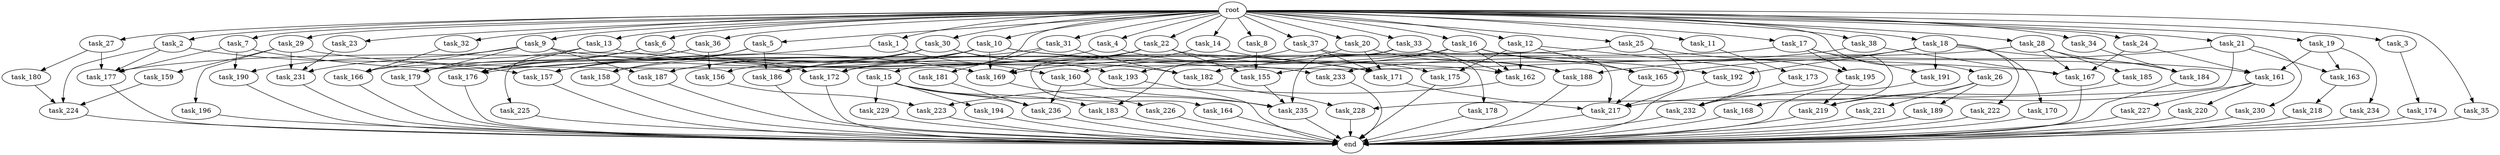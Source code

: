 digraph G {
  task_171 [size="1228360646.656000"];
  task_32 [size="1.024000"];
  task_191 [size="730144440.320000"];
  task_220 [size="420906795.008000"];
  task_156 [size="558345748.480000"];
  task_27 [size="1.024000"];
  task_4 [size="1.024000"];
  task_2 [size="1.024000"];
  task_13 [size="1.024000"];
  task_224 [size="532575944.704000"];
  task_186 [size="979252543.488000"];
  task_177 [size="1288490188.800000"];
  task_228 [size="1073741824.000000"];
  task_223 [size="1168231104.512000"];
  task_6 [size="1.024000"];
  task_9 [size="1.024000"];
  task_20 [size="1.024000"];
  task_175 [size="292057776.128000"];
  task_179 [size="1391569403.904000"];
  task_189 [size="858993459.200000"];
  task_159 [size="77309411.328000"];
  task_188 [size="944892805.120000"];
  task_164 [size="420906795.008000"];
  task_231 [size="807453851.648000"];
  task_158 [size="558345748.480000"];
  task_183 [size="68719476.736000"];
  task_31 [size="1.024000"];
  task_14 [size="1.024000"];
  task_230 [size="214748364.800000"];
  task_16 [size="1.024000"];
  task_185 [size="34359738.368000"];
  task_194 [size="34359738.368000"];
  task_161 [size="1151051235.328000"];
  task_170 [size="309237645.312000"];
  task_15 [size="1.024000"];
  task_10 [size="1.024000"];
  task_173 [size="858993459.200000"];
  task_29 [size="1.024000"];
  task_222 [size="309237645.312000"];
  task_162 [size="1185410973.696000"];
  task_155 [size="1975684956.160000"];
  task_190 [size="687194767.360000"];
  task_221 [size="858993459.200000"];
  task_26 [size="1.024000"];
  task_25 [size="1.024000"];
  end [size="0.000000"];
  task_227 [size="420906795.008000"];
  task_169 [size="1056561954.816000"];
  task_7 [size="1.024000"];
  task_235 [size="652835028.992000"];
  task_180 [size="214748364.800000"];
  task_18 [size="1.024000"];
  task_12 [size="1.024000"];
  task_36 [size="1.024000"];
  task_33 [size="1.024000"];
  task_182 [size="1056561954.816000"];
  task_229 [size="34359738.368000"];
  task_236 [size="489626271.744000"];
  task_167 [size="979252543.488000"];
  task_184 [size="893353197.568000"];
  task_174 [size="858993459.200000"];
  task_218 [size="77309411.328000"];
  task_21 [size="1.024000"];
  task_37 [size="1.024000"];
  task_196 [size="77309411.328000"];
  task_187 [size="1391569403.904000"];
  task_23 [size="1.024000"];
  task_176 [size="1400159338.496000"];
  root [size="0.000000"];
  task_5 [size="1.024000"];
  task_195 [size="970662608.896000"];
  task_193 [size="730144440.320000"];
  task_11 [size="1.024000"];
  task_219 [size="1245540515.840000"];
  task_234 [size="420906795.008000"];
  task_3 [size="1.024000"];
  task_166 [size="1314259992.576000"];
  task_19 [size="1.024000"];
  task_225 [size="137438953.472000"];
  task_232 [size="833223655.424000"];
  task_22 [size="1.024000"];
  task_28 [size="1.024000"];
  task_165 [size="1382979469.312000"];
  task_34 [size="1.024000"];
  task_233 [size="455266533.376000"];
  task_226 [size="214748364.800000"];
  task_17 [size="1.024000"];
  task_168 [size="420906795.008000"];
  task_192 [size="1168231104.512000"];
  task_217 [size="2001454759.936000"];
  task_178 [size="77309411.328000"];
  task_157 [size="1494648619.008000"];
  task_1 [size="1.024000"];
  task_160 [size="936302870.528000"];
  task_181 [size="420906795.008000"];
  task_172 [size="1391569403.904000"];
  task_35 [size="1.024000"];
  task_163 [size="635655159.808000"];
  task_30 [size="1.024000"];
  task_38 [size="1.024000"];
  task_24 [size="1.024000"];
  task_8 [size="1.024000"];

  task_171 -> task_217 [size="838860800.000000"];
  task_32 -> task_166 [size="209715200.000000"];
  task_191 -> end [size="1.000000"];
  task_220 -> end [size="1.000000"];
  task_156 -> task_223 [size="838860800.000000"];
  task_27 -> task_180 [size="209715200.000000"];
  task_27 -> task_177 [size="209715200.000000"];
  task_4 -> task_186 [size="411041792.000000"];
  task_4 -> task_171 [size="411041792.000000"];
  task_2 -> task_224 [size="75497472.000000"];
  task_2 -> task_157 [size="75497472.000000"];
  task_2 -> task_177 [size="75497472.000000"];
  task_13 -> task_231 [size="411041792.000000"];
  task_13 -> task_176 [size="411041792.000000"];
  task_13 -> task_233 [size="411041792.000000"];
  task_224 -> end [size="1.000000"];
  task_186 -> end [size="1.000000"];
  task_177 -> end [size="1.000000"];
  task_228 -> end [size="1.000000"];
  task_223 -> end [size="1.000000"];
  task_6 -> task_176 [size="411041792.000000"];
  task_6 -> task_179 [size="411041792.000000"];
  task_6 -> task_171 [size="411041792.000000"];
  task_9 -> task_187 [size="536870912.000000"];
  task_9 -> task_179 [size="536870912.000000"];
  task_9 -> task_172 [size="536870912.000000"];
  task_9 -> task_166 [size="536870912.000000"];
  task_9 -> task_190 [size="536870912.000000"];
  task_20 -> task_193 [size="301989888.000000"];
  task_20 -> task_171 [size="301989888.000000"];
  task_20 -> task_188 [size="301989888.000000"];
  task_175 -> end [size="1.000000"];
  task_179 -> end [size="1.000000"];
  task_189 -> end [size="1.000000"];
  task_159 -> task_224 [size="411041792.000000"];
  task_188 -> end [size="1.000000"];
  task_164 -> end [size="1.000000"];
  task_231 -> end [size="1.000000"];
  task_158 -> end [size="1.000000"];
  task_183 -> end [size="1.000000"];
  task_31 -> task_187 [size="411041792.000000"];
  task_31 -> task_182 [size="411041792.000000"];
  task_31 -> task_181 [size="411041792.000000"];
  task_14 -> task_175 [size="75497472.000000"];
  task_14 -> task_169 [size="75497472.000000"];
  task_230 -> end [size="1.000000"];
  task_16 -> task_192 [size="838860800.000000"];
  task_16 -> task_155 [size="838860800.000000"];
  task_16 -> task_165 [size="838860800.000000"];
  task_16 -> task_177 [size="838860800.000000"];
  task_16 -> task_162 [size="838860800.000000"];
  task_185 -> task_219 [size="75497472.000000"];
  task_194 -> end [size="1.000000"];
  task_161 -> task_227 [size="411041792.000000"];
  task_161 -> task_220 [size="411041792.000000"];
  task_161 -> task_217 [size="411041792.000000"];
  task_170 -> end [size="1.000000"];
  task_15 -> task_194 [size="33554432.000000"];
  task_15 -> task_183 [size="33554432.000000"];
  task_15 -> task_229 [size="33554432.000000"];
  task_15 -> task_235 [size="33554432.000000"];
  task_15 -> task_236 [size="33554432.000000"];
  task_10 -> task_167 [size="411041792.000000"];
  task_10 -> task_169 [size="411041792.000000"];
  task_10 -> task_158 [size="411041792.000000"];
  task_10 -> task_161 [size="411041792.000000"];
  task_10 -> task_176 [size="411041792.000000"];
  task_10 -> task_156 [size="411041792.000000"];
  task_10 -> task_172 [size="411041792.000000"];
  task_173 -> task_232 [size="301989888.000000"];
  task_29 -> task_231 [size="75497472.000000"];
  task_29 -> task_162 [size="75497472.000000"];
  task_29 -> task_159 [size="75497472.000000"];
  task_29 -> task_196 [size="75497472.000000"];
  task_222 -> end [size="1.000000"];
  task_162 -> task_223 [size="301989888.000000"];
  task_155 -> task_235 [size="536870912.000000"];
  task_190 -> end [size="1.000000"];
  task_221 -> end [size="1.000000"];
  task_26 -> task_221 [size="838860800.000000"];
  task_26 -> task_189 [size="838860800.000000"];
  task_26 -> task_219 [size="838860800.000000"];
  task_25 -> task_195 [size="536870912.000000"];
  task_25 -> task_166 [size="536870912.000000"];
  task_25 -> task_217 [size="536870912.000000"];
  task_227 -> end [size="1.000000"];
  task_169 -> task_226 [size="209715200.000000"];
  task_7 -> task_169 [size="134217728.000000"];
  task_7 -> task_177 [size="134217728.000000"];
  task_7 -> task_190 [size="134217728.000000"];
  task_235 -> end [size="1.000000"];
  task_180 -> task_224 [size="33554432.000000"];
  task_18 -> task_184 [size="301989888.000000"];
  task_18 -> task_222 [size="301989888.000000"];
  task_18 -> task_192 [size="301989888.000000"];
  task_18 -> task_191 [size="301989888.000000"];
  task_18 -> task_165 [size="301989888.000000"];
  task_18 -> task_170 [size="301989888.000000"];
  task_12 -> task_175 [size="209715200.000000"];
  task_12 -> task_232 [size="209715200.000000"];
  task_12 -> task_162 [size="209715200.000000"];
  task_12 -> task_165 [size="209715200.000000"];
  task_36 -> task_176 [size="134217728.000000"];
  task_36 -> task_156 [size="134217728.000000"];
  task_36 -> task_225 [size="134217728.000000"];
  task_33 -> task_217 [size="33554432.000000"];
  task_33 -> task_183 [size="33554432.000000"];
  task_33 -> task_162 [size="33554432.000000"];
  task_33 -> task_235 [size="33554432.000000"];
  task_182 -> task_228 [size="838860800.000000"];
  task_229 -> end [size="1.000000"];
  task_236 -> end [size="1.000000"];
  task_167 -> end [size="1.000000"];
  task_184 -> end [size="1.000000"];
  task_174 -> end [size="1.000000"];
  task_218 -> end [size="1.000000"];
  task_21 -> task_230 [size="209715200.000000"];
  task_21 -> task_163 [size="209715200.000000"];
  task_21 -> task_188 [size="209715200.000000"];
  task_21 -> task_228 [size="209715200.000000"];
  task_37 -> task_160 [size="75497472.000000"];
  task_37 -> task_171 [size="75497472.000000"];
  task_37 -> task_178 [size="75497472.000000"];
  task_196 -> end [size="1.000000"];
  task_187 -> end [size="1.000000"];
  task_23 -> task_231 [size="301989888.000000"];
  task_176 -> end [size="1.000000"];
  root -> task_12 [size="1.000000"];
  root -> task_36 [size="1.000000"];
  root -> task_16 [size="1.000000"];
  root -> task_9 [size="1.000000"];
  root -> task_1 [size="1.000000"];
  root -> task_11 [size="1.000000"];
  root -> task_22 [size="1.000000"];
  root -> task_7 [size="1.000000"];
  root -> task_28 [size="1.000000"];
  root -> task_4 [size="1.000000"];
  root -> task_34 [size="1.000000"];
  root -> task_2 [size="1.000000"];
  root -> task_15 [size="1.000000"];
  root -> task_10 [size="1.000000"];
  root -> task_29 [size="1.000000"];
  root -> task_21 [size="1.000000"];
  root -> task_17 [size="1.000000"];
  root -> task_18 [size="1.000000"];
  root -> task_27 [size="1.000000"];
  root -> task_20 [size="1.000000"];
  root -> task_23 [size="1.000000"];
  root -> task_6 [size="1.000000"];
  root -> task_32 [size="1.000000"];
  root -> task_5 [size="1.000000"];
  root -> task_37 [size="1.000000"];
  root -> task_26 [size="1.000000"];
  root -> task_25 [size="1.000000"];
  root -> task_8 [size="1.000000"];
  root -> task_35 [size="1.000000"];
  root -> task_13 [size="1.000000"];
  root -> task_30 [size="1.000000"];
  root -> task_19 [size="1.000000"];
  root -> task_33 [size="1.000000"];
  root -> task_38 [size="1.000000"];
  root -> task_24 [size="1.000000"];
  root -> task_3 [size="1.000000"];
  root -> task_31 [size="1.000000"];
  root -> task_14 [size="1.000000"];
  task_5 -> task_157 [size="134217728.000000"];
  task_5 -> task_186 [size="134217728.000000"];
  task_5 -> task_158 [size="134217728.000000"];
  task_195 -> task_232 [size="301989888.000000"];
  task_195 -> task_219 [size="301989888.000000"];
  task_193 -> end [size="1.000000"];
  task_11 -> task_173 [size="838860800.000000"];
  task_219 -> end [size="1.000000"];
  task_234 -> end [size="1.000000"];
  task_3 -> task_174 [size="838860800.000000"];
  task_166 -> end [size="1.000000"];
  task_19 -> task_161 [size="411041792.000000"];
  task_19 -> task_163 [size="411041792.000000"];
  task_19 -> task_234 [size="411041792.000000"];
  task_225 -> end [size="1.000000"];
  task_232 -> end [size="1.000000"];
  task_22 -> task_169 [size="411041792.000000"];
  task_22 -> task_155 [size="411041792.000000"];
  task_22 -> task_164 [size="411041792.000000"];
  task_22 -> task_188 [size="411041792.000000"];
  task_22 -> task_172 [size="411041792.000000"];
  task_28 -> task_167 [size="33554432.000000"];
  task_28 -> task_185 [size="33554432.000000"];
  task_28 -> task_184 [size="33554432.000000"];
  task_28 -> task_233 [size="33554432.000000"];
  task_165 -> task_217 [size="134217728.000000"];
  task_34 -> task_184 [size="536870912.000000"];
  task_233 -> end [size="1.000000"];
  task_226 -> end [size="1.000000"];
  task_17 -> task_195 [size="411041792.000000"];
  task_17 -> task_168 [size="411041792.000000"];
  task_17 -> task_179 [size="411041792.000000"];
  task_17 -> task_191 [size="411041792.000000"];
  task_168 -> end [size="1.000000"];
  task_192 -> end [size="1.000000"];
  task_217 -> end [size="1.000000"];
  task_178 -> end [size="1.000000"];
  task_157 -> end [size="1.000000"];
  task_1 -> task_157 [size="838860800.000000"];
  task_1 -> task_160 [size="838860800.000000"];
  task_160 -> task_235 [size="33554432.000000"];
  task_160 -> task_236 [size="33554432.000000"];
  task_181 -> task_236 [size="411041792.000000"];
  task_172 -> end [size="1.000000"];
  task_35 -> end [size="1.000000"];
  task_163 -> task_218 [size="75497472.000000"];
  task_30 -> task_187 [size="411041792.000000"];
  task_30 -> task_157 [size="411041792.000000"];
  task_30 -> task_186 [size="411041792.000000"];
  task_30 -> task_182 [size="411041792.000000"];
  task_30 -> task_193 [size="411041792.000000"];
  task_38 -> task_167 [size="209715200.000000"];
  task_38 -> task_182 [size="209715200.000000"];
  task_24 -> task_161 [size="301989888.000000"];
  task_24 -> task_167 [size="301989888.000000"];
  task_8 -> task_155 [size="679477248.000000"];
}
